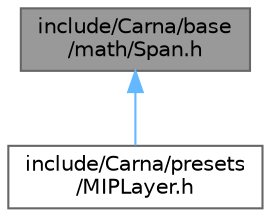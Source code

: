 digraph "include/Carna/base/math/Span.h"
{
 // LATEX_PDF_SIZE
  bgcolor="transparent";
  edge [fontname=Helvetica,fontsize=10,labelfontname=Helvetica,labelfontsize=10];
  node [fontname=Helvetica,fontsize=10,shape=box,height=0.2,width=0.4];
  Node1 [id="Node000001",label="include/Carna/base\l/math/Span.h",height=0.2,width=0.4,color="gray40", fillcolor="grey60", style="filled", fontcolor="black",tooltip="Defines Carna::base::math::Span."];
  Node1 -> Node2 [id="edge1_Node000001_Node000002",dir="back",color="steelblue1",style="solid",tooltip=" "];
  Node2 [id="Node000002",label="include/Carna/presets\l/MIPLayer.h",height=0.2,width=0.4,color="grey40", fillcolor="white", style="filled",URL="$MIPLayer_8h.html",tooltip="Defines Carna::presets::MIPLayer."];
}
